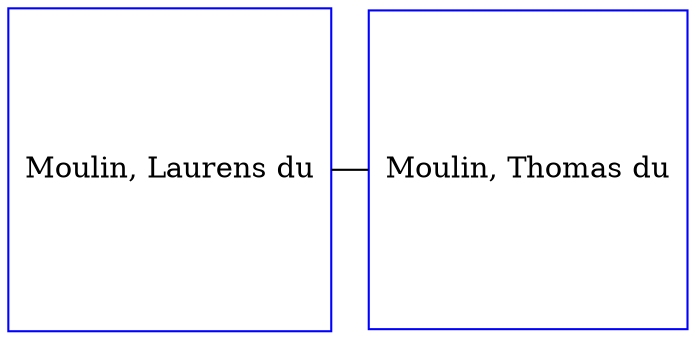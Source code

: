 digraph D {
    edge [dir=none];    node [shape=box];    "013789"   [label="Moulin, Laurens du", shape=box, regular=1, color="blue"] ;
"013788"   [label="Moulin, Thomas du", shape=box, regular=1, color="blue"] ;
{rank=same; 013789->013788};
}